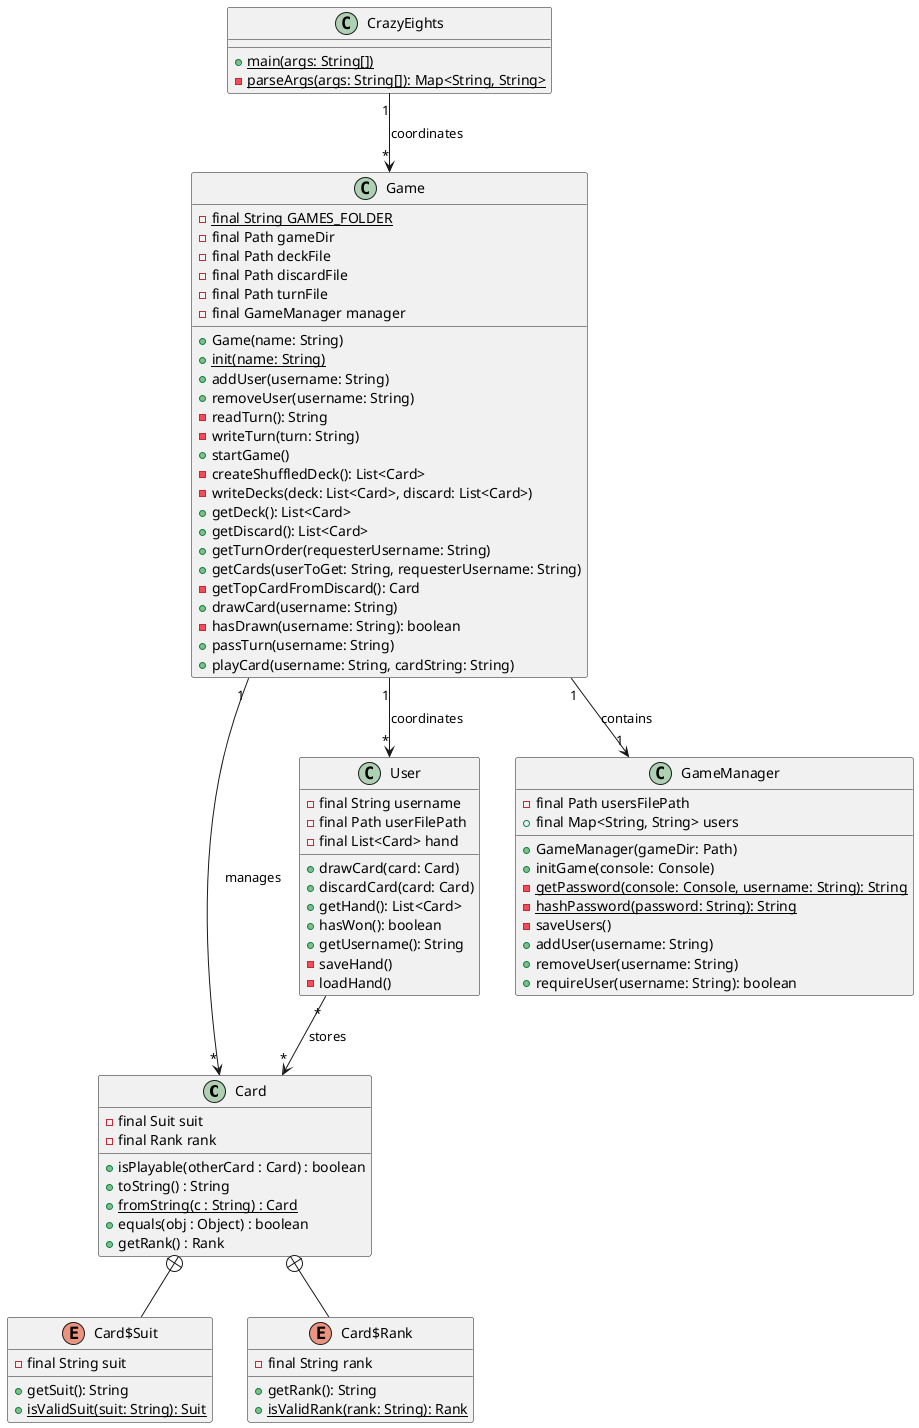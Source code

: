 @startuml 
class Card {
    - final Suit suit 
    - final Rank rank 
    + isPlayable(otherCard : Card) : boolean
    + toString() : String 
    + {static} fromString(c : String) : Card
    + equals(obj : Object) : boolean
    + getRank() : Rank
}

enum Card$Suit {
  - final String suit
  + getSuit(): String
  + {static} isValidSuit(suit: String): Suit
}

enum Card$Rank {
  - final String rank
  + getRank(): String
  + {static} isValidRank(rank: String): Rank
}

class User {
  - final String username
  - final Path userFilePath
  - final List<Card> hand
  + drawCard(card: Card)
  + discardCard(card: Card)
  + getHand(): List<Card>
  + hasWon(): boolean
  + getUsername(): String
  - saveHand()
  - loadHand()
}

class Game {
  - {static} final String GAMES_FOLDER
  - final Path gameDir
  - final Path deckFile
  - final Path discardFile
  - final Path turnFile
  - final GameManager manager
  + Game(name: String)
  + {static} init(name: String)
  + addUser(username: String)
  + removeUser(username: String)
  - readTurn(): String
  - writeTurn(turn: String)
  + startGame()
  - createShuffledDeck(): List<Card>
  - writeDecks(deck: List<Card>, discard: List<Card>)
  + getDeck(): List<Card>
  + getDiscard(): List<Card>
  + getTurnOrder(requesterUsername: String)
  + getCards(userToGet: String, requesterUsername: String)
  - getTopCardFromDiscard(): Card
  + drawCard(username: String)
  - hasDrawn(username: String): boolean
  + passTurn(username: String)
  + playCard(username: String, cardString: String)
}

class GameManager {
  - final Path usersFilePath
  + final Map<String, String> users
  + GameManager(gameDir: Path)
  + initGame(console: Console)
  - {static} getPassword(console: Console, username: String): String
  - {static} hashPassword(password: String): String
  - saveUsers()
  + addUser(username: String)
  + removeUser(username: String)
  + requireUser(username: String): boolean
}

class CrazyEights {
  + {static} main(args: String[])
  - {static} parseArgs(args: String[]): Map<String, String>
}

CrazyEights "1" --> "*" Game : "coordinates"
Game "1" --> "1" GameManager : "contains"
Game "1" --> "*" Card : "manages"
Game "1" --> "*" User : "coordinates"
User "*" --> "*" Card : "stores"
Card +-- Card$Suit 
Card +-- Card$Rank

@enduml